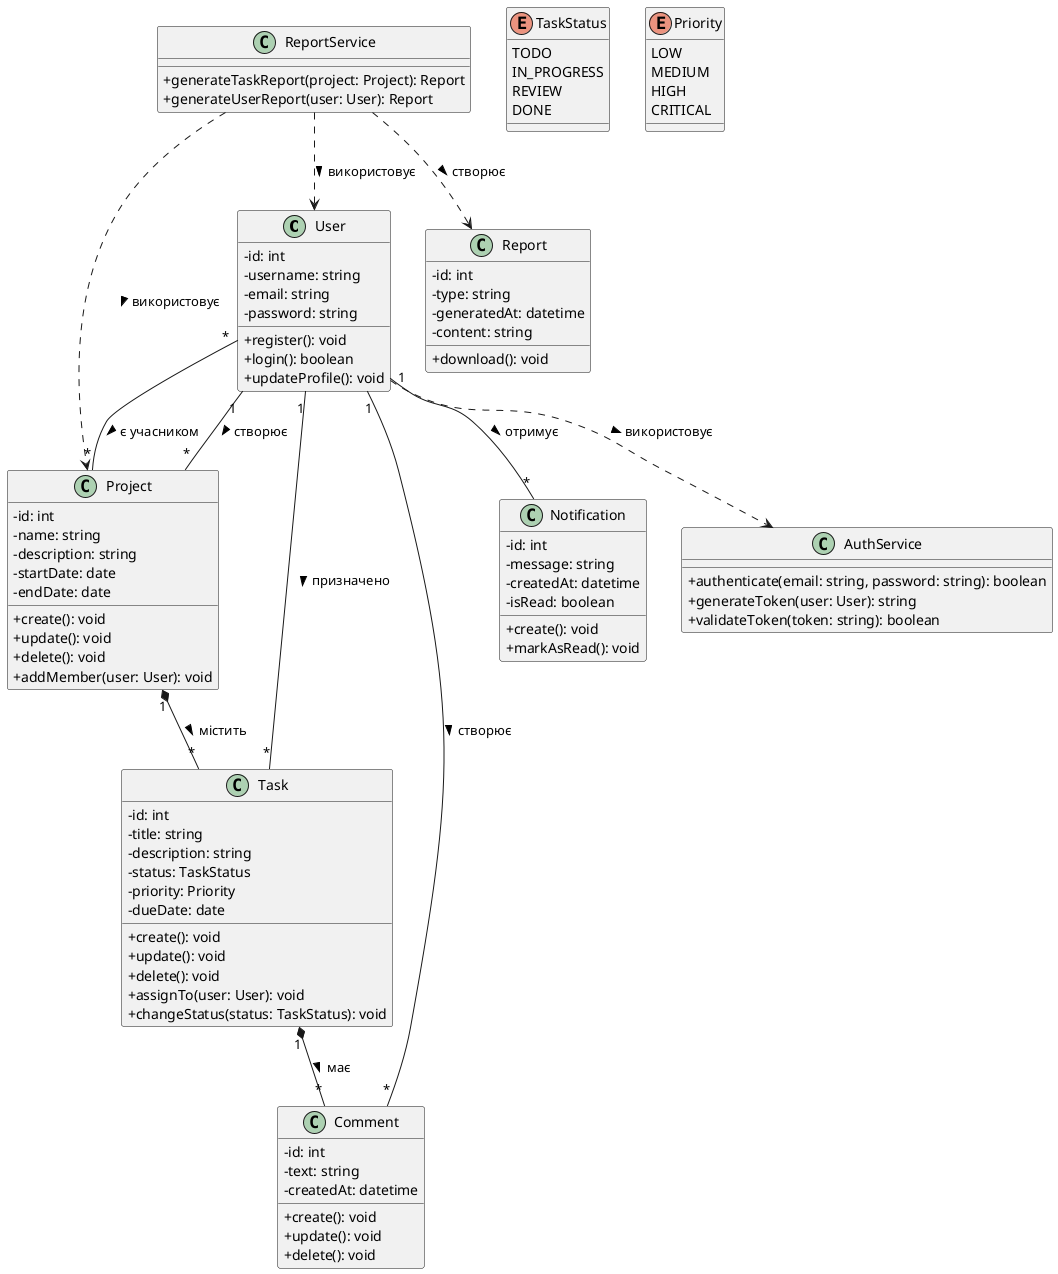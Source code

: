 @startuml TaskFlow - Діаграма класів

skinparam classAttributeIconSize 0

class User {
  - id: int
  - username: string
  - email: string
  - password: string
  + register(): void
  + login(): boolean
  + updateProfile(): void
}

class Project {
  - id: int
  - name: string
  - description: string
  - startDate: date
  - endDate: date
  + create(): void
  + update(): void
  + delete(): void
  + addMember(user: User): void
}

class Task {
  - id: int
  - title: string
  - description: string
  - status: TaskStatus
  - priority: Priority
  - dueDate: date
  + create(): void
  + update(): void
  + delete(): void
  + assignTo(user: User): void
  + changeStatus(status: TaskStatus): void
}

enum TaskStatus {
  TODO
  IN_PROGRESS
  REVIEW
  DONE
}

enum Priority {
  LOW
  MEDIUM
  HIGH
  CRITICAL
}

class Comment {
  - id: int
  - text: string
  - createdAt: datetime
  + create(): void
  + update(): void
  + delete(): void
}

class Notification {
  - id: int
  - message: string
  - createdAt: datetime
  - isRead: boolean
  + create(): void
  + markAsRead(): void
}

class ReportService {
  + generateTaskReport(project: Project): Report
  + generateUserReport(user: User): Report
}

class Report {
  - id: int
  - type: string
  - generatedAt: datetime
  - content: string
  + download(): void
}

class AuthService {
  + authenticate(email: string, password: string): boolean
  + generateToken(user: User): string
  + validateToken(token: string): boolean
}

' Зв'язки між класами
User "1" -- "*" Project : створює >
User "*" -- "*" Project : є учасником >
User "1" -- "*" Task : призначено >
User "1" -- "*" Comment : створює >
User "1" -- "*" Notification : отримує >

Project "1" *-- "*" Task : містить >

Task "1" *-- "*" Comment : має >

ReportService ..> Report : створює >
ReportService ..> Project : використовує >
ReportService ..> User : використовує >

User ..> AuthService : використовує >

@enduml
